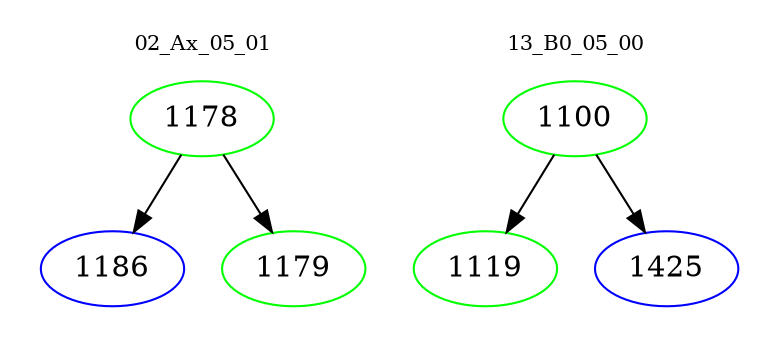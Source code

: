 digraph{
subgraph cluster_0 {
color = white
label = "02_Ax_05_01";
fontsize=10;
T0_1178 [label="1178", color="green"]
T0_1178 -> T0_1186 [color="black"]
T0_1186 [label="1186", color="blue"]
T0_1178 -> T0_1179 [color="black"]
T0_1179 [label="1179", color="green"]
}
subgraph cluster_1 {
color = white
label = "13_B0_05_00";
fontsize=10;
T1_1100 [label="1100", color="green"]
T1_1100 -> T1_1119 [color="black"]
T1_1119 [label="1119", color="green"]
T1_1100 -> T1_1425 [color="black"]
T1_1425 [label="1425", color="blue"]
}
}
